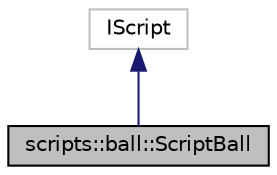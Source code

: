 digraph "scripts::ball::ScriptBall"
{
 // LATEX_PDF_SIZE
  edge [fontname="Helvetica",fontsize="10",labelfontname="Helvetica",labelfontsize="10"];
  node [fontname="Helvetica",fontsize="10",shape=record];
  Node1 [label="scripts::ball::ScriptBall",height=0.2,width=0.4,color="black", fillcolor="grey75", style="filled", fontcolor="black",tooltip="Main game object Class."];
  Node2 -> Node1 [dir="back",color="midnightblue",fontsize="10",style="solid"];
  Node2 [label="IScript",height=0.2,width=0.4,color="grey75", fillcolor="white", style="filled",tooltip=" "];
}
